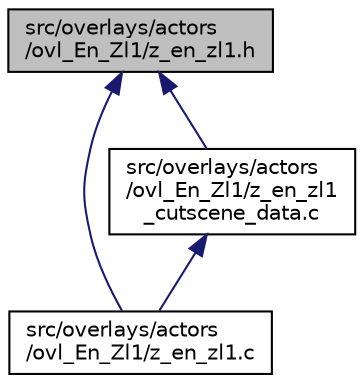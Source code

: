 digraph "src/overlays/actors/ovl_En_Zl1/z_en_zl1.h"
{
 // LATEX_PDF_SIZE
  edge [fontname="Helvetica",fontsize="10",labelfontname="Helvetica",labelfontsize="10"];
  node [fontname="Helvetica",fontsize="10",shape=record];
  Node1 [label="src/overlays/actors\l/ovl_En_Zl1/z_en_zl1.h",height=0.2,width=0.4,color="black", fillcolor="grey75", style="filled", fontcolor="black",tooltip=" "];
  Node1 -> Node2 [dir="back",color="midnightblue",fontsize="10",style="solid",fontname="Helvetica"];
  Node2 [label="src/overlays/actors\l/ovl_En_Zl1/z_en_zl1.c",height=0.2,width=0.4,color="black", fillcolor="white", style="filled",URL="$d8/d7f/z__en__zl1_8c.html",tooltip=" "];
  Node1 -> Node3 [dir="back",color="midnightblue",fontsize="10",style="solid",fontname="Helvetica"];
  Node3 [label="src/overlays/actors\l/ovl_En_Zl1/z_en_zl1\l_cutscene_data.c",height=0.2,width=0.4,color="black", fillcolor="white", style="filled",URL="$d6/d75/z__en__zl1__cutscene__data_8c.html",tooltip=" "];
  Node3 -> Node2 [dir="back",color="midnightblue",fontsize="10",style="solid",fontname="Helvetica"];
}

